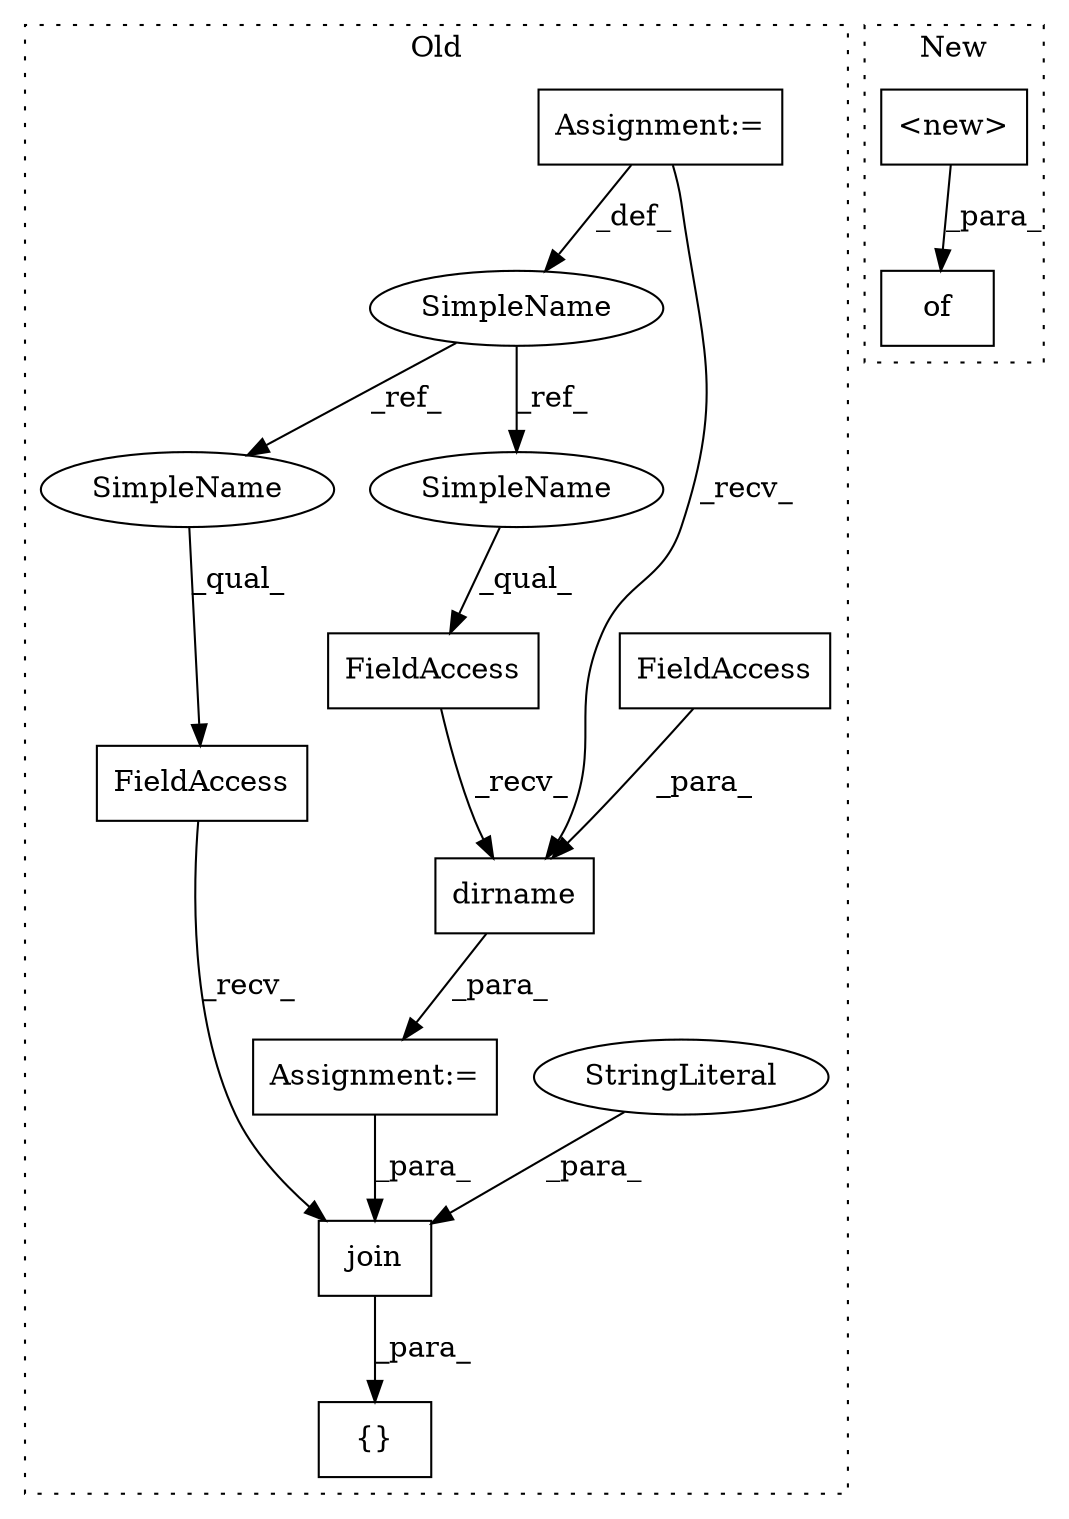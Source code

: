 digraph G {
subgraph cluster0 {
1 [label="join" a="32" s="504,533" l="5,1" shape="box"];
3 [label="StringLiteral" a="45" s="519" l="14" shape="ellipse"];
4 [label="FieldAccess" a="22" s="496" l="7" shape="box"];
5 [label="Assignment:=" a="7" s="199" l="1" shape="box"];
6 [label="SimpleName" a="42" s="160" l="2" shape="ellipse"];
7 [label="FieldAccess" a="22" s="200" l="7" shape="box"];
8 [label="{}" a="4" s="495,534" l="1,1" shape="box"];
10 [label="dirname" a="32" s="208,224" l="8,1" shape="box"];
11 [label="FieldAccess" a="22" s="216" l="8" shape="box"];
12 [label="Assignment:=" a="7" s="160" l="2" shape="box"];
13 [label="SimpleName" a="42" s="496" l="2" shape="ellipse"];
14 [label="SimpleName" a="42" s="200" l="2" shape="ellipse"];
label = "Old";
style="dotted";
}
subgraph cluster1 {
2 [label="<new>" a="14" s="546" l="20" shape="box"];
9 [label="of" a="32" s="531,566" l="3,1" shape="box"];
label = "New";
style="dotted";
}
1 -> 8 [label="_para_"];
2 -> 9 [label="_para_"];
3 -> 1 [label="_para_"];
4 -> 1 [label="_recv_"];
5 -> 1 [label="_para_"];
6 -> 13 [label="_ref_"];
6 -> 14 [label="_ref_"];
7 -> 10 [label="_recv_"];
10 -> 5 [label="_para_"];
11 -> 10 [label="_para_"];
12 -> 6 [label="_def_"];
12 -> 10 [label="_recv_"];
13 -> 4 [label="_qual_"];
14 -> 7 [label="_qual_"];
}